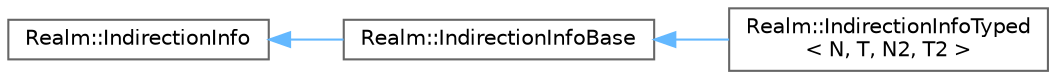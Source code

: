 digraph "Graphical Class Hierarchy"
{
 // LATEX_PDF_SIZE
  bgcolor="transparent";
  edge [fontname=Helvetica,fontsize=10,labelfontname=Helvetica,labelfontsize=10];
  node [fontname=Helvetica,fontsize=10,shape=box,height=0.2,width=0.4];
  rankdir="LR";
  Node0 [id="Node000000",label="Realm::IndirectionInfo",height=0.2,width=0.4,color="grey40", fillcolor="white", style="filled",URL="$classRealm_1_1IndirectionInfo.html",tooltip=" "];
  Node0 -> Node1 [id="edge161_Node000000_Node000001",dir="back",color="steelblue1",style="solid",tooltip=" "];
  Node1 [id="Node000001",label="Realm::IndirectionInfoBase",height=0.2,width=0.4,color="grey40", fillcolor="white", style="filled",URL="$classRealm_1_1IndirectionInfoBase.html",tooltip=" "];
  Node1 -> Node2 [id="edge162_Node000001_Node000002",dir="back",color="steelblue1",style="solid",tooltip=" "];
  Node2 [id="Node000002",label="Realm::IndirectionInfoTyped\l\< N, T, N2, T2 \>",height=0.2,width=0.4,color="grey40", fillcolor="white", style="filled",URL="$classRealm_1_1IndirectionInfoTyped.html",tooltip=" "];
}
